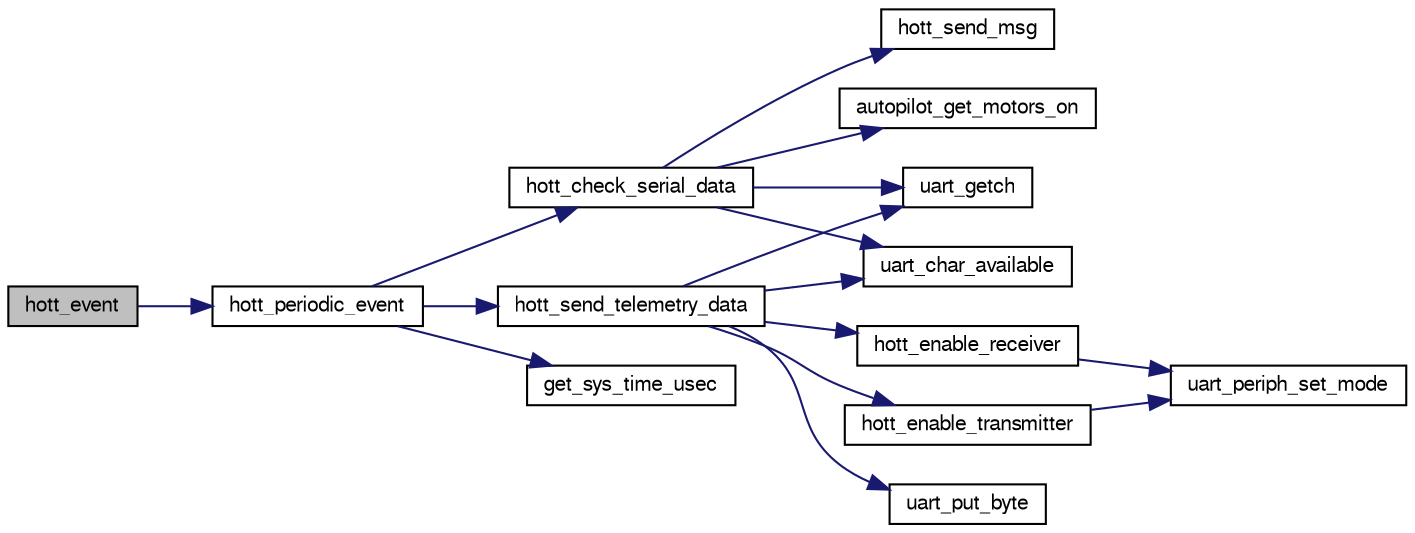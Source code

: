 digraph "hott_event"
{
  edge [fontname="FreeSans",fontsize="10",labelfontname="FreeSans",labelfontsize="10"];
  node [fontname="FreeSans",fontsize="10",shape=record];
  rankdir="LR";
  Node1 [label="hott_event",height=0.2,width=0.4,color="black", fillcolor="grey75", style="filled", fontcolor="black"];
  Node1 -> Node2 [color="midnightblue",fontsize="10",style="solid",fontname="FreeSans"];
  Node2 [label="hott_periodic_event",height=0.2,width=0.4,color="black", fillcolor="white", style="filled",URL="$hott_2hott_8c.html#a64d986dbd4a6b7fa67a60cf0f237d31c"];
  Node2 -> Node3 [color="midnightblue",fontsize="10",style="solid",fontname="FreeSans"];
  Node3 [label="hott_check_serial_data",height=0.2,width=0.4,color="black", fillcolor="white", style="filled",URL="$hott_2hott_8c.html#ad9ba717e808b0a9d9eabf747ba7abddb"];
  Node3 -> Node4 [color="midnightblue",fontsize="10",style="solid",fontname="FreeSans"];
  Node4 [label="autopilot_get_motors_on",height=0.2,width=0.4,color="black", fillcolor="white", style="filled",URL="$autopilot_8c.html#a6b52f0f9cd2cbf420a77029513ea6f35",tooltip="get motors status "];
  Node3 -> Node5 [color="midnightblue",fontsize="10",style="solid",fontname="FreeSans"];
  Node5 [label="hott_send_msg",height=0.2,width=0.4,color="black", fillcolor="white", style="filled",URL="$hott_2hott_8c.html#a441ab92edbdedc2a788cf13e7fa9ca09"];
  Node3 -> Node6 [color="midnightblue",fontsize="10",style="solid",fontname="FreeSans"];
  Node6 [label="uart_char_available",height=0.2,width=0.4,color="black", fillcolor="white", style="filled",URL="$linux_2mcu__periph_2uart__arch_8c.html#a663f41657d0ad8e115fc7709b071d749",tooltip="Check UART for available chars in receive buffer. "];
  Node3 -> Node7 [color="midnightblue",fontsize="10",style="solid",fontname="FreeSans"];
  Node7 [label="uart_getch",height=0.2,width=0.4,color="black", fillcolor="white", style="filled",URL="$chibios_2mcu__periph_2uart__arch_8c.html#adb9a60ec94a31a08e6454ccf64f24039"];
  Node2 -> Node8 [color="midnightblue",fontsize="10",style="solid",fontname="FreeSans"];
  Node8 [label="get_sys_time_usec",height=0.2,width=0.4,color="black", fillcolor="white", style="filled",URL="$chibios_2mcu__periph_2sys__time__arch_8c.html#a7ddfef1f78a56c6b4c4c536b5d670bfb",tooltip="Get the time in microseconds since startup. "];
  Node2 -> Node9 [color="midnightblue",fontsize="10",style="solid",fontname="FreeSans"];
  Node9 [label="hott_send_telemetry_data",height=0.2,width=0.4,color="black", fillcolor="white", style="filled",URL="$hott_2hott_8c.html#a2dab589532cc67049d57fa67684616c8"];
  Node9 -> Node10 [color="midnightblue",fontsize="10",style="solid",fontname="FreeSans"];
  Node10 [label="hott_enable_transmitter",height=0.2,width=0.4,color="black", fillcolor="white", style="filled",URL="$hott_2hott_8c.html#a4c59fc8220700c7af17e48e3d40d4a38"];
  Node10 -> Node11 [color="midnightblue",fontsize="10",style="solid",fontname="FreeSans"];
  Node11 [label="uart_periph_set_mode",height=0.2,width=0.4,color="black", fillcolor="white", style="filled",URL="$chibios_2mcu__periph_2uart__arch_8c.html#a39c8427d611bb45f1d3ba4e5ecc6654e",tooltip="Set mode (not necessary, or can be set by SerialConfig) "];
  Node9 -> Node12 [color="midnightblue",fontsize="10",style="solid",fontname="FreeSans"];
  Node12 [label="hott_enable_receiver",height=0.2,width=0.4,color="black", fillcolor="white", style="filled",URL="$hott_2hott_8c.html#a294b9a63370b058e7fbf22d6b9432553"];
  Node12 -> Node11 [color="midnightblue",fontsize="10",style="solid",fontname="FreeSans"];
  Node9 -> Node6 [color="midnightblue",fontsize="10",style="solid",fontname="FreeSans"];
  Node9 -> Node7 [color="midnightblue",fontsize="10",style="solid",fontname="FreeSans"];
  Node9 -> Node13 [color="midnightblue",fontsize="10",style="solid",fontname="FreeSans"];
  Node13 [label="uart_put_byte",height=0.2,width=0.4,color="black", fillcolor="white", style="filled",URL="$chibios_2mcu__periph_2uart__arch_8c.html#a47d332312effc31e88e688471daf02a5",tooltip="Uart transmit implementation. "];
}
